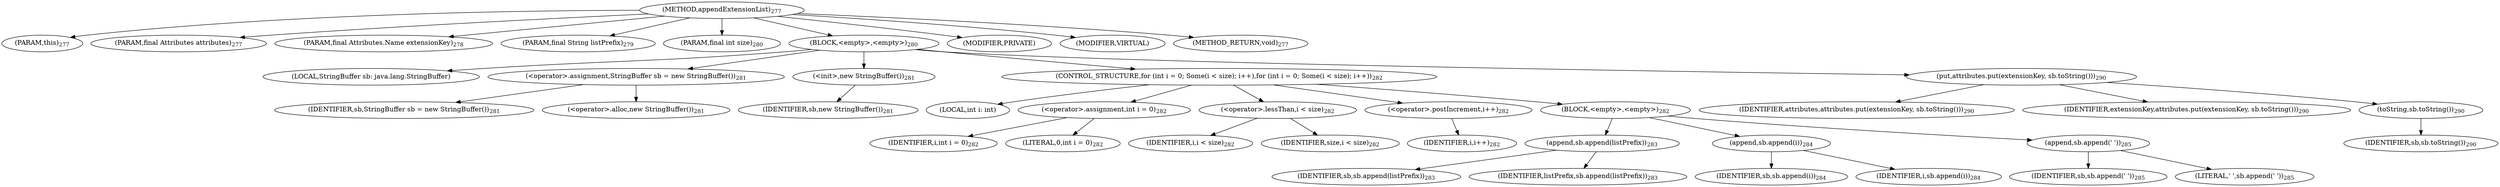 digraph "appendExtensionList" {  
"430" [label = <(METHOD,appendExtensionList)<SUB>277</SUB>> ]
"431" [label = <(PARAM,this)<SUB>277</SUB>> ]
"432" [label = <(PARAM,final Attributes attributes)<SUB>277</SUB>> ]
"433" [label = <(PARAM,final Attributes.Name extensionKey)<SUB>278</SUB>> ]
"434" [label = <(PARAM,final String listPrefix)<SUB>279</SUB>> ]
"435" [label = <(PARAM,final int size)<SUB>280</SUB>> ]
"436" [label = <(BLOCK,&lt;empty&gt;,&lt;empty&gt;)<SUB>280</SUB>> ]
"22" [label = <(LOCAL,StringBuffer sb: java.lang.StringBuffer)> ]
"437" [label = <(&lt;operator&gt;.assignment,StringBuffer sb = new StringBuffer())<SUB>281</SUB>> ]
"438" [label = <(IDENTIFIER,sb,StringBuffer sb = new StringBuffer())<SUB>281</SUB>> ]
"439" [label = <(&lt;operator&gt;.alloc,new StringBuffer())<SUB>281</SUB>> ]
"440" [label = <(&lt;init&gt;,new StringBuffer())<SUB>281</SUB>> ]
"21" [label = <(IDENTIFIER,sb,new StringBuffer())<SUB>281</SUB>> ]
"441" [label = <(CONTROL_STRUCTURE,for (int i = 0; Some(i &lt; size); i++),for (int i = 0; Some(i &lt; size); i++))<SUB>282</SUB>> ]
"442" [label = <(LOCAL,int i: int)> ]
"443" [label = <(&lt;operator&gt;.assignment,int i = 0)<SUB>282</SUB>> ]
"444" [label = <(IDENTIFIER,i,int i = 0)<SUB>282</SUB>> ]
"445" [label = <(LITERAL,0,int i = 0)<SUB>282</SUB>> ]
"446" [label = <(&lt;operator&gt;.lessThan,i &lt; size)<SUB>282</SUB>> ]
"447" [label = <(IDENTIFIER,i,i &lt; size)<SUB>282</SUB>> ]
"448" [label = <(IDENTIFIER,size,i &lt; size)<SUB>282</SUB>> ]
"449" [label = <(&lt;operator&gt;.postIncrement,i++)<SUB>282</SUB>> ]
"450" [label = <(IDENTIFIER,i,i++)<SUB>282</SUB>> ]
"451" [label = <(BLOCK,&lt;empty&gt;,&lt;empty&gt;)<SUB>282</SUB>> ]
"452" [label = <(append,sb.append(listPrefix))<SUB>283</SUB>> ]
"453" [label = <(IDENTIFIER,sb,sb.append(listPrefix))<SUB>283</SUB>> ]
"454" [label = <(IDENTIFIER,listPrefix,sb.append(listPrefix))<SUB>283</SUB>> ]
"455" [label = <(append,sb.append(i))<SUB>284</SUB>> ]
"456" [label = <(IDENTIFIER,sb,sb.append(i))<SUB>284</SUB>> ]
"457" [label = <(IDENTIFIER,i,sb.append(i))<SUB>284</SUB>> ]
"458" [label = <(append,sb.append(' '))<SUB>285</SUB>> ]
"459" [label = <(IDENTIFIER,sb,sb.append(' '))<SUB>285</SUB>> ]
"460" [label = <(LITERAL,' ',sb.append(' '))<SUB>285</SUB>> ]
"461" [label = <(put,attributes.put(extensionKey, sb.toString()))<SUB>290</SUB>> ]
"462" [label = <(IDENTIFIER,attributes,attributes.put(extensionKey, sb.toString()))<SUB>290</SUB>> ]
"463" [label = <(IDENTIFIER,extensionKey,attributes.put(extensionKey, sb.toString()))<SUB>290</SUB>> ]
"464" [label = <(toString,sb.toString())<SUB>290</SUB>> ]
"465" [label = <(IDENTIFIER,sb,sb.toString())<SUB>290</SUB>> ]
"466" [label = <(MODIFIER,PRIVATE)> ]
"467" [label = <(MODIFIER,VIRTUAL)> ]
"468" [label = <(METHOD_RETURN,void)<SUB>277</SUB>> ]
  "430" -> "431" 
  "430" -> "432" 
  "430" -> "433" 
  "430" -> "434" 
  "430" -> "435" 
  "430" -> "436" 
  "430" -> "466" 
  "430" -> "467" 
  "430" -> "468" 
  "436" -> "22" 
  "436" -> "437" 
  "436" -> "440" 
  "436" -> "441" 
  "436" -> "461" 
  "437" -> "438" 
  "437" -> "439" 
  "440" -> "21" 
  "441" -> "442" 
  "441" -> "443" 
  "441" -> "446" 
  "441" -> "449" 
  "441" -> "451" 
  "443" -> "444" 
  "443" -> "445" 
  "446" -> "447" 
  "446" -> "448" 
  "449" -> "450" 
  "451" -> "452" 
  "451" -> "455" 
  "451" -> "458" 
  "452" -> "453" 
  "452" -> "454" 
  "455" -> "456" 
  "455" -> "457" 
  "458" -> "459" 
  "458" -> "460" 
  "461" -> "462" 
  "461" -> "463" 
  "461" -> "464" 
  "464" -> "465" 
}
